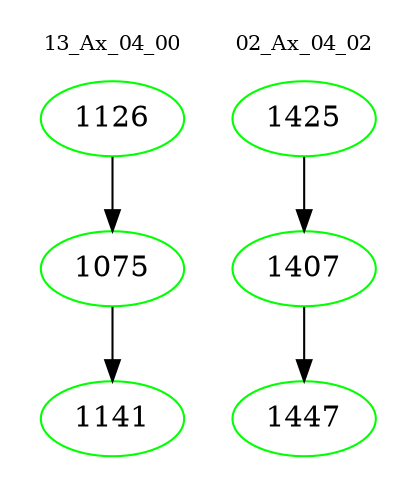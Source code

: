 digraph{
subgraph cluster_0 {
color = white
label = "13_Ax_04_00";
fontsize=10;
T0_1126 [label="1126", color="green"]
T0_1126 -> T0_1075 [color="black"]
T0_1075 [label="1075", color="green"]
T0_1075 -> T0_1141 [color="black"]
T0_1141 [label="1141", color="green"]
}
subgraph cluster_1 {
color = white
label = "02_Ax_04_02";
fontsize=10;
T1_1425 [label="1425", color="green"]
T1_1425 -> T1_1407 [color="black"]
T1_1407 [label="1407", color="green"]
T1_1407 -> T1_1447 [color="black"]
T1_1447 [label="1447", color="green"]
}
}
